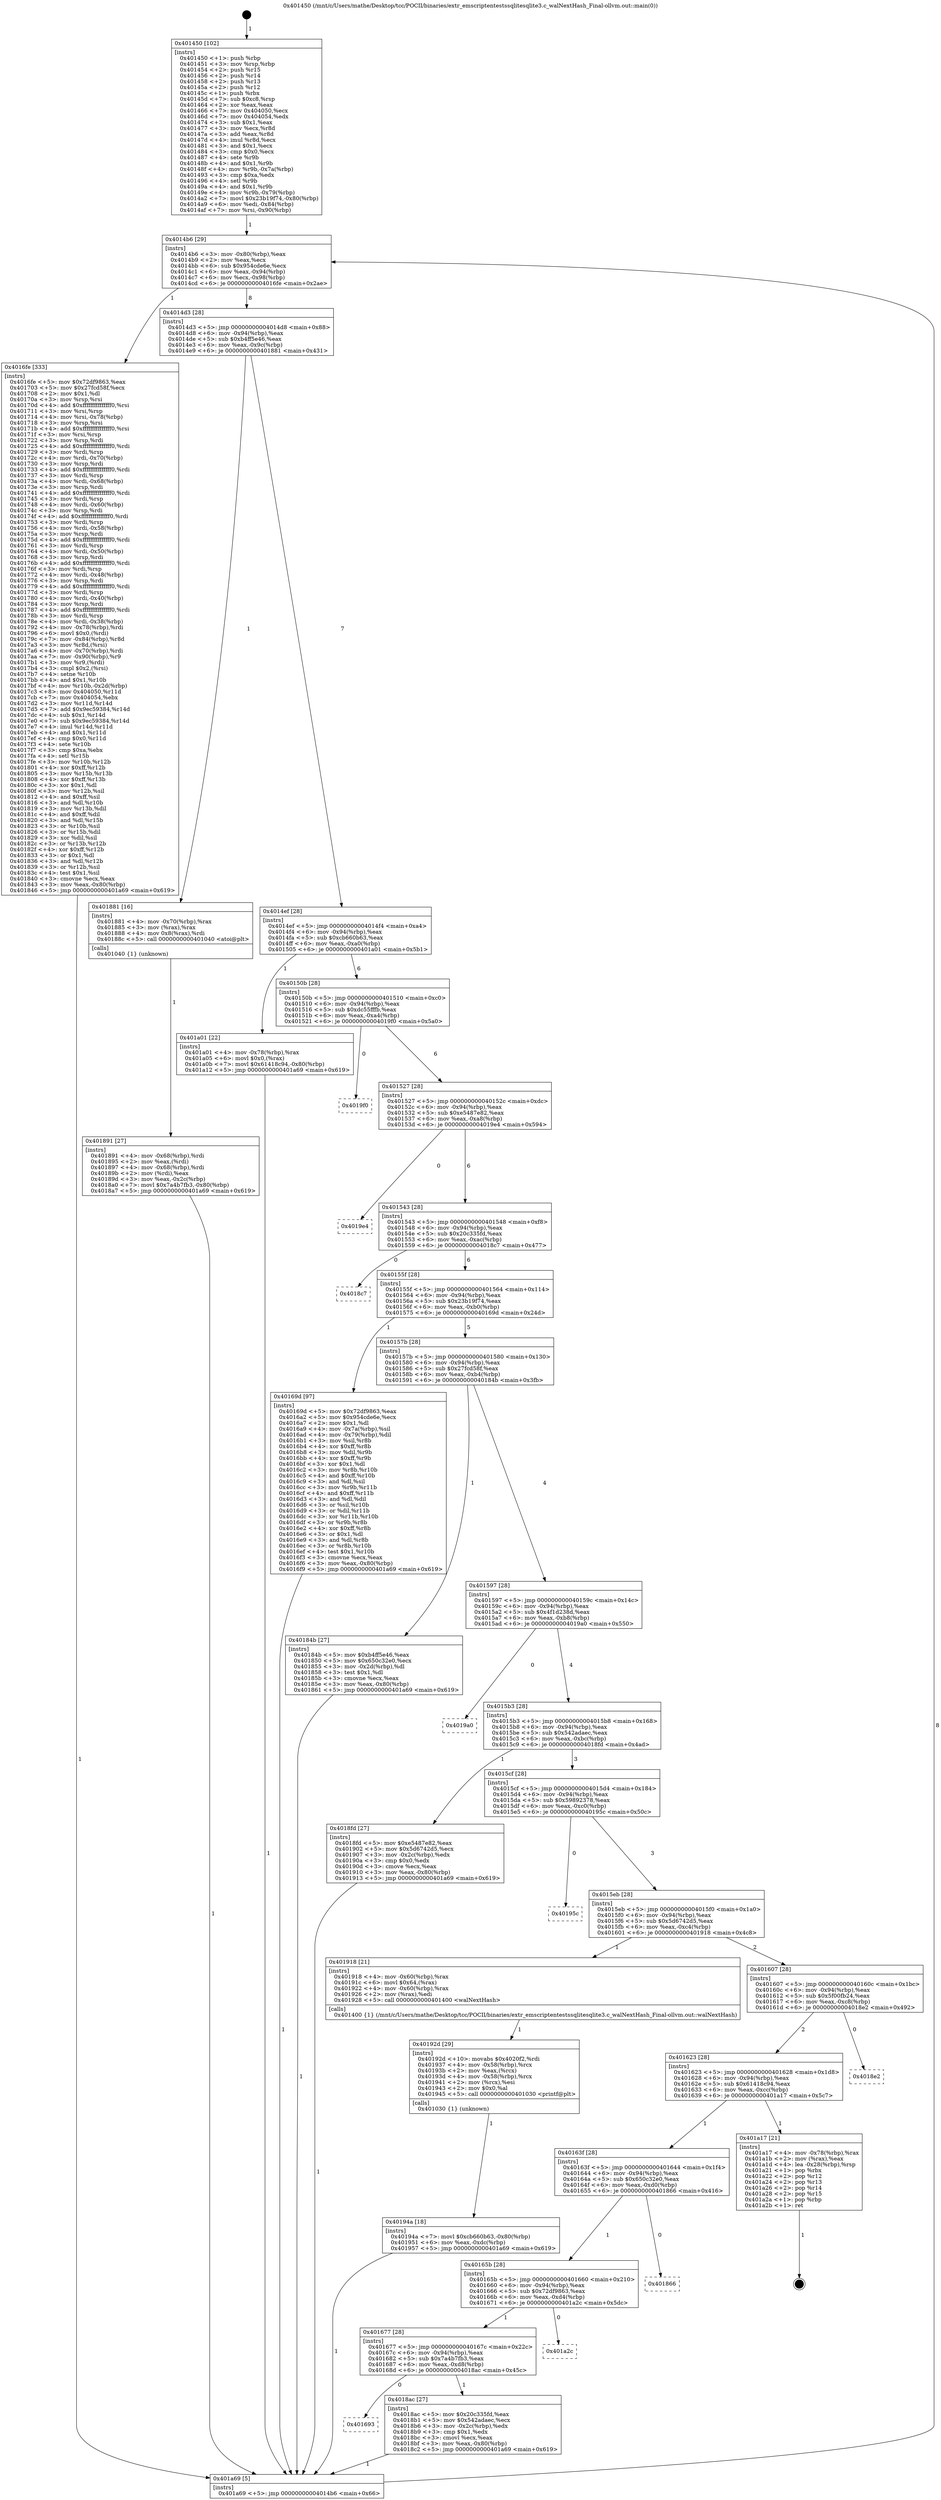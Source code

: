 digraph "0x401450" {
  label = "0x401450 (/mnt/c/Users/mathe/Desktop/tcc/POCII/binaries/extr_emscriptentestssqlitesqlite3.c_walNextHash_Final-ollvm.out::main(0))"
  labelloc = "t"
  node[shape=record]

  Entry [label="",width=0.3,height=0.3,shape=circle,fillcolor=black,style=filled]
  "0x4014b6" [label="{
     0x4014b6 [29]\l
     | [instrs]\l
     &nbsp;&nbsp;0x4014b6 \<+3\>: mov -0x80(%rbp),%eax\l
     &nbsp;&nbsp;0x4014b9 \<+2\>: mov %eax,%ecx\l
     &nbsp;&nbsp;0x4014bb \<+6\>: sub $0x954cde6e,%ecx\l
     &nbsp;&nbsp;0x4014c1 \<+6\>: mov %eax,-0x94(%rbp)\l
     &nbsp;&nbsp;0x4014c7 \<+6\>: mov %ecx,-0x98(%rbp)\l
     &nbsp;&nbsp;0x4014cd \<+6\>: je 00000000004016fe \<main+0x2ae\>\l
  }"]
  "0x4016fe" [label="{
     0x4016fe [333]\l
     | [instrs]\l
     &nbsp;&nbsp;0x4016fe \<+5\>: mov $0x72df9863,%eax\l
     &nbsp;&nbsp;0x401703 \<+5\>: mov $0x27fcd58f,%ecx\l
     &nbsp;&nbsp;0x401708 \<+2\>: mov $0x1,%dl\l
     &nbsp;&nbsp;0x40170a \<+3\>: mov %rsp,%rsi\l
     &nbsp;&nbsp;0x40170d \<+4\>: add $0xfffffffffffffff0,%rsi\l
     &nbsp;&nbsp;0x401711 \<+3\>: mov %rsi,%rsp\l
     &nbsp;&nbsp;0x401714 \<+4\>: mov %rsi,-0x78(%rbp)\l
     &nbsp;&nbsp;0x401718 \<+3\>: mov %rsp,%rsi\l
     &nbsp;&nbsp;0x40171b \<+4\>: add $0xfffffffffffffff0,%rsi\l
     &nbsp;&nbsp;0x40171f \<+3\>: mov %rsi,%rsp\l
     &nbsp;&nbsp;0x401722 \<+3\>: mov %rsp,%rdi\l
     &nbsp;&nbsp;0x401725 \<+4\>: add $0xfffffffffffffff0,%rdi\l
     &nbsp;&nbsp;0x401729 \<+3\>: mov %rdi,%rsp\l
     &nbsp;&nbsp;0x40172c \<+4\>: mov %rdi,-0x70(%rbp)\l
     &nbsp;&nbsp;0x401730 \<+3\>: mov %rsp,%rdi\l
     &nbsp;&nbsp;0x401733 \<+4\>: add $0xfffffffffffffff0,%rdi\l
     &nbsp;&nbsp;0x401737 \<+3\>: mov %rdi,%rsp\l
     &nbsp;&nbsp;0x40173a \<+4\>: mov %rdi,-0x68(%rbp)\l
     &nbsp;&nbsp;0x40173e \<+3\>: mov %rsp,%rdi\l
     &nbsp;&nbsp;0x401741 \<+4\>: add $0xfffffffffffffff0,%rdi\l
     &nbsp;&nbsp;0x401745 \<+3\>: mov %rdi,%rsp\l
     &nbsp;&nbsp;0x401748 \<+4\>: mov %rdi,-0x60(%rbp)\l
     &nbsp;&nbsp;0x40174c \<+3\>: mov %rsp,%rdi\l
     &nbsp;&nbsp;0x40174f \<+4\>: add $0xfffffffffffffff0,%rdi\l
     &nbsp;&nbsp;0x401753 \<+3\>: mov %rdi,%rsp\l
     &nbsp;&nbsp;0x401756 \<+4\>: mov %rdi,-0x58(%rbp)\l
     &nbsp;&nbsp;0x40175a \<+3\>: mov %rsp,%rdi\l
     &nbsp;&nbsp;0x40175d \<+4\>: add $0xfffffffffffffff0,%rdi\l
     &nbsp;&nbsp;0x401761 \<+3\>: mov %rdi,%rsp\l
     &nbsp;&nbsp;0x401764 \<+4\>: mov %rdi,-0x50(%rbp)\l
     &nbsp;&nbsp;0x401768 \<+3\>: mov %rsp,%rdi\l
     &nbsp;&nbsp;0x40176b \<+4\>: add $0xfffffffffffffff0,%rdi\l
     &nbsp;&nbsp;0x40176f \<+3\>: mov %rdi,%rsp\l
     &nbsp;&nbsp;0x401772 \<+4\>: mov %rdi,-0x48(%rbp)\l
     &nbsp;&nbsp;0x401776 \<+3\>: mov %rsp,%rdi\l
     &nbsp;&nbsp;0x401779 \<+4\>: add $0xfffffffffffffff0,%rdi\l
     &nbsp;&nbsp;0x40177d \<+3\>: mov %rdi,%rsp\l
     &nbsp;&nbsp;0x401780 \<+4\>: mov %rdi,-0x40(%rbp)\l
     &nbsp;&nbsp;0x401784 \<+3\>: mov %rsp,%rdi\l
     &nbsp;&nbsp;0x401787 \<+4\>: add $0xfffffffffffffff0,%rdi\l
     &nbsp;&nbsp;0x40178b \<+3\>: mov %rdi,%rsp\l
     &nbsp;&nbsp;0x40178e \<+4\>: mov %rdi,-0x38(%rbp)\l
     &nbsp;&nbsp;0x401792 \<+4\>: mov -0x78(%rbp),%rdi\l
     &nbsp;&nbsp;0x401796 \<+6\>: movl $0x0,(%rdi)\l
     &nbsp;&nbsp;0x40179c \<+7\>: mov -0x84(%rbp),%r8d\l
     &nbsp;&nbsp;0x4017a3 \<+3\>: mov %r8d,(%rsi)\l
     &nbsp;&nbsp;0x4017a6 \<+4\>: mov -0x70(%rbp),%rdi\l
     &nbsp;&nbsp;0x4017aa \<+7\>: mov -0x90(%rbp),%r9\l
     &nbsp;&nbsp;0x4017b1 \<+3\>: mov %r9,(%rdi)\l
     &nbsp;&nbsp;0x4017b4 \<+3\>: cmpl $0x2,(%rsi)\l
     &nbsp;&nbsp;0x4017b7 \<+4\>: setne %r10b\l
     &nbsp;&nbsp;0x4017bb \<+4\>: and $0x1,%r10b\l
     &nbsp;&nbsp;0x4017bf \<+4\>: mov %r10b,-0x2d(%rbp)\l
     &nbsp;&nbsp;0x4017c3 \<+8\>: mov 0x404050,%r11d\l
     &nbsp;&nbsp;0x4017cb \<+7\>: mov 0x404054,%ebx\l
     &nbsp;&nbsp;0x4017d2 \<+3\>: mov %r11d,%r14d\l
     &nbsp;&nbsp;0x4017d5 \<+7\>: add $0x9ec59384,%r14d\l
     &nbsp;&nbsp;0x4017dc \<+4\>: sub $0x1,%r14d\l
     &nbsp;&nbsp;0x4017e0 \<+7\>: sub $0x9ec59384,%r14d\l
     &nbsp;&nbsp;0x4017e7 \<+4\>: imul %r14d,%r11d\l
     &nbsp;&nbsp;0x4017eb \<+4\>: and $0x1,%r11d\l
     &nbsp;&nbsp;0x4017ef \<+4\>: cmp $0x0,%r11d\l
     &nbsp;&nbsp;0x4017f3 \<+4\>: sete %r10b\l
     &nbsp;&nbsp;0x4017f7 \<+3\>: cmp $0xa,%ebx\l
     &nbsp;&nbsp;0x4017fa \<+4\>: setl %r15b\l
     &nbsp;&nbsp;0x4017fe \<+3\>: mov %r10b,%r12b\l
     &nbsp;&nbsp;0x401801 \<+4\>: xor $0xff,%r12b\l
     &nbsp;&nbsp;0x401805 \<+3\>: mov %r15b,%r13b\l
     &nbsp;&nbsp;0x401808 \<+4\>: xor $0xff,%r13b\l
     &nbsp;&nbsp;0x40180c \<+3\>: xor $0x1,%dl\l
     &nbsp;&nbsp;0x40180f \<+3\>: mov %r12b,%sil\l
     &nbsp;&nbsp;0x401812 \<+4\>: and $0xff,%sil\l
     &nbsp;&nbsp;0x401816 \<+3\>: and %dl,%r10b\l
     &nbsp;&nbsp;0x401819 \<+3\>: mov %r13b,%dil\l
     &nbsp;&nbsp;0x40181c \<+4\>: and $0xff,%dil\l
     &nbsp;&nbsp;0x401820 \<+3\>: and %dl,%r15b\l
     &nbsp;&nbsp;0x401823 \<+3\>: or %r10b,%sil\l
     &nbsp;&nbsp;0x401826 \<+3\>: or %r15b,%dil\l
     &nbsp;&nbsp;0x401829 \<+3\>: xor %dil,%sil\l
     &nbsp;&nbsp;0x40182c \<+3\>: or %r13b,%r12b\l
     &nbsp;&nbsp;0x40182f \<+4\>: xor $0xff,%r12b\l
     &nbsp;&nbsp;0x401833 \<+3\>: or $0x1,%dl\l
     &nbsp;&nbsp;0x401836 \<+3\>: and %dl,%r12b\l
     &nbsp;&nbsp;0x401839 \<+3\>: or %r12b,%sil\l
     &nbsp;&nbsp;0x40183c \<+4\>: test $0x1,%sil\l
     &nbsp;&nbsp;0x401840 \<+3\>: cmovne %ecx,%eax\l
     &nbsp;&nbsp;0x401843 \<+3\>: mov %eax,-0x80(%rbp)\l
     &nbsp;&nbsp;0x401846 \<+5\>: jmp 0000000000401a69 \<main+0x619\>\l
  }"]
  "0x4014d3" [label="{
     0x4014d3 [28]\l
     | [instrs]\l
     &nbsp;&nbsp;0x4014d3 \<+5\>: jmp 00000000004014d8 \<main+0x88\>\l
     &nbsp;&nbsp;0x4014d8 \<+6\>: mov -0x94(%rbp),%eax\l
     &nbsp;&nbsp;0x4014de \<+5\>: sub $0xb4ff5e46,%eax\l
     &nbsp;&nbsp;0x4014e3 \<+6\>: mov %eax,-0x9c(%rbp)\l
     &nbsp;&nbsp;0x4014e9 \<+6\>: je 0000000000401881 \<main+0x431\>\l
  }"]
  Exit [label="",width=0.3,height=0.3,shape=circle,fillcolor=black,style=filled,peripheries=2]
  "0x401881" [label="{
     0x401881 [16]\l
     | [instrs]\l
     &nbsp;&nbsp;0x401881 \<+4\>: mov -0x70(%rbp),%rax\l
     &nbsp;&nbsp;0x401885 \<+3\>: mov (%rax),%rax\l
     &nbsp;&nbsp;0x401888 \<+4\>: mov 0x8(%rax),%rdi\l
     &nbsp;&nbsp;0x40188c \<+5\>: call 0000000000401040 \<atoi@plt\>\l
     | [calls]\l
     &nbsp;&nbsp;0x401040 \{1\} (unknown)\l
  }"]
  "0x4014ef" [label="{
     0x4014ef [28]\l
     | [instrs]\l
     &nbsp;&nbsp;0x4014ef \<+5\>: jmp 00000000004014f4 \<main+0xa4\>\l
     &nbsp;&nbsp;0x4014f4 \<+6\>: mov -0x94(%rbp),%eax\l
     &nbsp;&nbsp;0x4014fa \<+5\>: sub $0xcb660b63,%eax\l
     &nbsp;&nbsp;0x4014ff \<+6\>: mov %eax,-0xa0(%rbp)\l
     &nbsp;&nbsp;0x401505 \<+6\>: je 0000000000401a01 \<main+0x5b1\>\l
  }"]
  "0x40194a" [label="{
     0x40194a [18]\l
     | [instrs]\l
     &nbsp;&nbsp;0x40194a \<+7\>: movl $0xcb660b63,-0x80(%rbp)\l
     &nbsp;&nbsp;0x401951 \<+6\>: mov %eax,-0xdc(%rbp)\l
     &nbsp;&nbsp;0x401957 \<+5\>: jmp 0000000000401a69 \<main+0x619\>\l
  }"]
  "0x401a01" [label="{
     0x401a01 [22]\l
     | [instrs]\l
     &nbsp;&nbsp;0x401a01 \<+4\>: mov -0x78(%rbp),%rax\l
     &nbsp;&nbsp;0x401a05 \<+6\>: movl $0x0,(%rax)\l
     &nbsp;&nbsp;0x401a0b \<+7\>: movl $0x61418c94,-0x80(%rbp)\l
     &nbsp;&nbsp;0x401a12 \<+5\>: jmp 0000000000401a69 \<main+0x619\>\l
  }"]
  "0x40150b" [label="{
     0x40150b [28]\l
     | [instrs]\l
     &nbsp;&nbsp;0x40150b \<+5\>: jmp 0000000000401510 \<main+0xc0\>\l
     &nbsp;&nbsp;0x401510 \<+6\>: mov -0x94(%rbp),%eax\l
     &nbsp;&nbsp;0x401516 \<+5\>: sub $0xdc55fffb,%eax\l
     &nbsp;&nbsp;0x40151b \<+6\>: mov %eax,-0xa4(%rbp)\l
     &nbsp;&nbsp;0x401521 \<+6\>: je 00000000004019f0 \<main+0x5a0\>\l
  }"]
  "0x40192d" [label="{
     0x40192d [29]\l
     | [instrs]\l
     &nbsp;&nbsp;0x40192d \<+10\>: movabs $0x4020f2,%rdi\l
     &nbsp;&nbsp;0x401937 \<+4\>: mov -0x58(%rbp),%rcx\l
     &nbsp;&nbsp;0x40193b \<+2\>: mov %eax,(%rcx)\l
     &nbsp;&nbsp;0x40193d \<+4\>: mov -0x58(%rbp),%rcx\l
     &nbsp;&nbsp;0x401941 \<+2\>: mov (%rcx),%esi\l
     &nbsp;&nbsp;0x401943 \<+2\>: mov $0x0,%al\l
     &nbsp;&nbsp;0x401945 \<+5\>: call 0000000000401030 \<printf@plt\>\l
     | [calls]\l
     &nbsp;&nbsp;0x401030 \{1\} (unknown)\l
  }"]
  "0x4019f0" [label="{
     0x4019f0\l
  }", style=dashed]
  "0x401527" [label="{
     0x401527 [28]\l
     | [instrs]\l
     &nbsp;&nbsp;0x401527 \<+5\>: jmp 000000000040152c \<main+0xdc\>\l
     &nbsp;&nbsp;0x40152c \<+6\>: mov -0x94(%rbp),%eax\l
     &nbsp;&nbsp;0x401532 \<+5\>: sub $0xe5487e82,%eax\l
     &nbsp;&nbsp;0x401537 \<+6\>: mov %eax,-0xa8(%rbp)\l
     &nbsp;&nbsp;0x40153d \<+6\>: je 00000000004019e4 \<main+0x594\>\l
  }"]
  "0x401693" [label="{
     0x401693\l
  }", style=dashed]
  "0x4019e4" [label="{
     0x4019e4\l
  }", style=dashed]
  "0x401543" [label="{
     0x401543 [28]\l
     | [instrs]\l
     &nbsp;&nbsp;0x401543 \<+5\>: jmp 0000000000401548 \<main+0xf8\>\l
     &nbsp;&nbsp;0x401548 \<+6\>: mov -0x94(%rbp),%eax\l
     &nbsp;&nbsp;0x40154e \<+5\>: sub $0x20c335fd,%eax\l
     &nbsp;&nbsp;0x401553 \<+6\>: mov %eax,-0xac(%rbp)\l
     &nbsp;&nbsp;0x401559 \<+6\>: je 00000000004018c7 \<main+0x477\>\l
  }"]
  "0x4018ac" [label="{
     0x4018ac [27]\l
     | [instrs]\l
     &nbsp;&nbsp;0x4018ac \<+5\>: mov $0x20c335fd,%eax\l
     &nbsp;&nbsp;0x4018b1 \<+5\>: mov $0x542adaec,%ecx\l
     &nbsp;&nbsp;0x4018b6 \<+3\>: mov -0x2c(%rbp),%edx\l
     &nbsp;&nbsp;0x4018b9 \<+3\>: cmp $0x1,%edx\l
     &nbsp;&nbsp;0x4018bc \<+3\>: cmovl %ecx,%eax\l
     &nbsp;&nbsp;0x4018bf \<+3\>: mov %eax,-0x80(%rbp)\l
     &nbsp;&nbsp;0x4018c2 \<+5\>: jmp 0000000000401a69 \<main+0x619\>\l
  }"]
  "0x4018c7" [label="{
     0x4018c7\l
  }", style=dashed]
  "0x40155f" [label="{
     0x40155f [28]\l
     | [instrs]\l
     &nbsp;&nbsp;0x40155f \<+5\>: jmp 0000000000401564 \<main+0x114\>\l
     &nbsp;&nbsp;0x401564 \<+6\>: mov -0x94(%rbp),%eax\l
     &nbsp;&nbsp;0x40156a \<+5\>: sub $0x23b19f74,%eax\l
     &nbsp;&nbsp;0x40156f \<+6\>: mov %eax,-0xb0(%rbp)\l
     &nbsp;&nbsp;0x401575 \<+6\>: je 000000000040169d \<main+0x24d\>\l
  }"]
  "0x401677" [label="{
     0x401677 [28]\l
     | [instrs]\l
     &nbsp;&nbsp;0x401677 \<+5\>: jmp 000000000040167c \<main+0x22c\>\l
     &nbsp;&nbsp;0x40167c \<+6\>: mov -0x94(%rbp),%eax\l
     &nbsp;&nbsp;0x401682 \<+5\>: sub $0x7a4b7fb3,%eax\l
     &nbsp;&nbsp;0x401687 \<+6\>: mov %eax,-0xd8(%rbp)\l
     &nbsp;&nbsp;0x40168d \<+6\>: je 00000000004018ac \<main+0x45c\>\l
  }"]
  "0x40169d" [label="{
     0x40169d [97]\l
     | [instrs]\l
     &nbsp;&nbsp;0x40169d \<+5\>: mov $0x72df9863,%eax\l
     &nbsp;&nbsp;0x4016a2 \<+5\>: mov $0x954cde6e,%ecx\l
     &nbsp;&nbsp;0x4016a7 \<+2\>: mov $0x1,%dl\l
     &nbsp;&nbsp;0x4016a9 \<+4\>: mov -0x7a(%rbp),%sil\l
     &nbsp;&nbsp;0x4016ad \<+4\>: mov -0x79(%rbp),%dil\l
     &nbsp;&nbsp;0x4016b1 \<+3\>: mov %sil,%r8b\l
     &nbsp;&nbsp;0x4016b4 \<+4\>: xor $0xff,%r8b\l
     &nbsp;&nbsp;0x4016b8 \<+3\>: mov %dil,%r9b\l
     &nbsp;&nbsp;0x4016bb \<+4\>: xor $0xff,%r9b\l
     &nbsp;&nbsp;0x4016bf \<+3\>: xor $0x1,%dl\l
     &nbsp;&nbsp;0x4016c2 \<+3\>: mov %r8b,%r10b\l
     &nbsp;&nbsp;0x4016c5 \<+4\>: and $0xff,%r10b\l
     &nbsp;&nbsp;0x4016c9 \<+3\>: and %dl,%sil\l
     &nbsp;&nbsp;0x4016cc \<+3\>: mov %r9b,%r11b\l
     &nbsp;&nbsp;0x4016cf \<+4\>: and $0xff,%r11b\l
     &nbsp;&nbsp;0x4016d3 \<+3\>: and %dl,%dil\l
     &nbsp;&nbsp;0x4016d6 \<+3\>: or %sil,%r10b\l
     &nbsp;&nbsp;0x4016d9 \<+3\>: or %dil,%r11b\l
     &nbsp;&nbsp;0x4016dc \<+3\>: xor %r11b,%r10b\l
     &nbsp;&nbsp;0x4016df \<+3\>: or %r9b,%r8b\l
     &nbsp;&nbsp;0x4016e2 \<+4\>: xor $0xff,%r8b\l
     &nbsp;&nbsp;0x4016e6 \<+3\>: or $0x1,%dl\l
     &nbsp;&nbsp;0x4016e9 \<+3\>: and %dl,%r8b\l
     &nbsp;&nbsp;0x4016ec \<+3\>: or %r8b,%r10b\l
     &nbsp;&nbsp;0x4016ef \<+4\>: test $0x1,%r10b\l
     &nbsp;&nbsp;0x4016f3 \<+3\>: cmovne %ecx,%eax\l
     &nbsp;&nbsp;0x4016f6 \<+3\>: mov %eax,-0x80(%rbp)\l
     &nbsp;&nbsp;0x4016f9 \<+5\>: jmp 0000000000401a69 \<main+0x619\>\l
  }"]
  "0x40157b" [label="{
     0x40157b [28]\l
     | [instrs]\l
     &nbsp;&nbsp;0x40157b \<+5\>: jmp 0000000000401580 \<main+0x130\>\l
     &nbsp;&nbsp;0x401580 \<+6\>: mov -0x94(%rbp),%eax\l
     &nbsp;&nbsp;0x401586 \<+5\>: sub $0x27fcd58f,%eax\l
     &nbsp;&nbsp;0x40158b \<+6\>: mov %eax,-0xb4(%rbp)\l
     &nbsp;&nbsp;0x401591 \<+6\>: je 000000000040184b \<main+0x3fb\>\l
  }"]
  "0x401a69" [label="{
     0x401a69 [5]\l
     | [instrs]\l
     &nbsp;&nbsp;0x401a69 \<+5\>: jmp 00000000004014b6 \<main+0x66\>\l
  }"]
  "0x401450" [label="{
     0x401450 [102]\l
     | [instrs]\l
     &nbsp;&nbsp;0x401450 \<+1\>: push %rbp\l
     &nbsp;&nbsp;0x401451 \<+3\>: mov %rsp,%rbp\l
     &nbsp;&nbsp;0x401454 \<+2\>: push %r15\l
     &nbsp;&nbsp;0x401456 \<+2\>: push %r14\l
     &nbsp;&nbsp;0x401458 \<+2\>: push %r13\l
     &nbsp;&nbsp;0x40145a \<+2\>: push %r12\l
     &nbsp;&nbsp;0x40145c \<+1\>: push %rbx\l
     &nbsp;&nbsp;0x40145d \<+7\>: sub $0xc8,%rsp\l
     &nbsp;&nbsp;0x401464 \<+2\>: xor %eax,%eax\l
     &nbsp;&nbsp;0x401466 \<+7\>: mov 0x404050,%ecx\l
     &nbsp;&nbsp;0x40146d \<+7\>: mov 0x404054,%edx\l
     &nbsp;&nbsp;0x401474 \<+3\>: sub $0x1,%eax\l
     &nbsp;&nbsp;0x401477 \<+3\>: mov %ecx,%r8d\l
     &nbsp;&nbsp;0x40147a \<+3\>: add %eax,%r8d\l
     &nbsp;&nbsp;0x40147d \<+4\>: imul %r8d,%ecx\l
     &nbsp;&nbsp;0x401481 \<+3\>: and $0x1,%ecx\l
     &nbsp;&nbsp;0x401484 \<+3\>: cmp $0x0,%ecx\l
     &nbsp;&nbsp;0x401487 \<+4\>: sete %r9b\l
     &nbsp;&nbsp;0x40148b \<+4\>: and $0x1,%r9b\l
     &nbsp;&nbsp;0x40148f \<+4\>: mov %r9b,-0x7a(%rbp)\l
     &nbsp;&nbsp;0x401493 \<+3\>: cmp $0xa,%edx\l
     &nbsp;&nbsp;0x401496 \<+4\>: setl %r9b\l
     &nbsp;&nbsp;0x40149a \<+4\>: and $0x1,%r9b\l
     &nbsp;&nbsp;0x40149e \<+4\>: mov %r9b,-0x79(%rbp)\l
     &nbsp;&nbsp;0x4014a2 \<+7\>: movl $0x23b19f74,-0x80(%rbp)\l
     &nbsp;&nbsp;0x4014a9 \<+6\>: mov %edi,-0x84(%rbp)\l
     &nbsp;&nbsp;0x4014af \<+7\>: mov %rsi,-0x90(%rbp)\l
  }"]
  "0x401a2c" [label="{
     0x401a2c\l
  }", style=dashed]
  "0x40165b" [label="{
     0x40165b [28]\l
     | [instrs]\l
     &nbsp;&nbsp;0x40165b \<+5\>: jmp 0000000000401660 \<main+0x210\>\l
     &nbsp;&nbsp;0x401660 \<+6\>: mov -0x94(%rbp),%eax\l
     &nbsp;&nbsp;0x401666 \<+5\>: sub $0x72df9863,%eax\l
     &nbsp;&nbsp;0x40166b \<+6\>: mov %eax,-0xd4(%rbp)\l
     &nbsp;&nbsp;0x401671 \<+6\>: je 0000000000401a2c \<main+0x5dc\>\l
  }"]
  "0x40184b" [label="{
     0x40184b [27]\l
     | [instrs]\l
     &nbsp;&nbsp;0x40184b \<+5\>: mov $0xb4ff5e46,%eax\l
     &nbsp;&nbsp;0x401850 \<+5\>: mov $0x650c32e0,%ecx\l
     &nbsp;&nbsp;0x401855 \<+3\>: mov -0x2d(%rbp),%dl\l
     &nbsp;&nbsp;0x401858 \<+3\>: test $0x1,%dl\l
     &nbsp;&nbsp;0x40185b \<+3\>: cmovne %ecx,%eax\l
     &nbsp;&nbsp;0x40185e \<+3\>: mov %eax,-0x80(%rbp)\l
     &nbsp;&nbsp;0x401861 \<+5\>: jmp 0000000000401a69 \<main+0x619\>\l
  }"]
  "0x401597" [label="{
     0x401597 [28]\l
     | [instrs]\l
     &nbsp;&nbsp;0x401597 \<+5\>: jmp 000000000040159c \<main+0x14c\>\l
     &nbsp;&nbsp;0x40159c \<+6\>: mov -0x94(%rbp),%eax\l
     &nbsp;&nbsp;0x4015a2 \<+5\>: sub $0x4f1d238d,%eax\l
     &nbsp;&nbsp;0x4015a7 \<+6\>: mov %eax,-0xb8(%rbp)\l
     &nbsp;&nbsp;0x4015ad \<+6\>: je 00000000004019a0 \<main+0x550\>\l
  }"]
  "0x401891" [label="{
     0x401891 [27]\l
     | [instrs]\l
     &nbsp;&nbsp;0x401891 \<+4\>: mov -0x68(%rbp),%rdi\l
     &nbsp;&nbsp;0x401895 \<+2\>: mov %eax,(%rdi)\l
     &nbsp;&nbsp;0x401897 \<+4\>: mov -0x68(%rbp),%rdi\l
     &nbsp;&nbsp;0x40189b \<+2\>: mov (%rdi),%eax\l
     &nbsp;&nbsp;0x40189d \<+3\>: mov %eax,-0x2c(%rbp)\l
     &nbsp;&nbsp;0x4018a0 \<+7\>: movl $0x7a4b7fb3,-0x80(%rbp)\l
     &nbsp;&nbsp;0x4018a7 \<+5\>: jmp 0000000000401a69 \<main+0x619\>\l
  }"]
  "0x401866" [label="{
     0x401866\l
  }", style=dashed]
  "0x4019a0" [label="{
     0x4019a0\l
  }", style=dashed]
  "0x4015b3" [label="{
     0x4015b3 [28]\l
     | [instrs]\l
     &nbsp;&nbsp;0x4015b3 \<+5\>: jmp 00000000004015b8 \<main+0x168\>\l
     &nbsp;&nbsp;0x4015b8 \<+6\>: mov -0x94(%rbp),%eax\l
     &nbsp;&nbsp;0x4015be \<+5\>: sub $0x542adaec,%eax\l
     &nbsp;&nbsp;0x4015c3 \<+6\>: mov %eax,-0xbc(%rbp)\l
     &nbsp;&nbsp;0x4015c9 \<+6\>: je 00000000004018fd \<main+0x4ad\>\l
  }"]
  "0x40163f" [label="{
     0x40163f [28]\l
     | [instrs]\l
     &nbsp;&nbsp;0x40163f \<+5\>: jmp 0000000000401644 \<main+0x1f4\>\l
     &nbsp;&nbsp;0x401644 \<+6\>: mov -0x94(%rbp),%eax\l
     &nbsp;&nbsp;0x40164a \<+5\>: sub $0x650c32e0,%eax\l
     &nbsp;&nbsp;0x40164f \<+6\>: mov %eax,-0xd0(%rbp)\l
     &nbsp;&nbsp;0x401655 \<+6\>: je 0000000000401866 \<main+0x416\>\l
  }"]
  "0x4018fd" [label="{
     0x4018fd [27]\l
     | [instrs]\l
     &nbsp;&nbsp;0x4018fd \<+5\>: mov $0xe5487e82,%eax\l
     &nbsp;&nbsp;0x401902 \<+5\>: mov $0x5d6742d5,%ecx\l
     &nbsp;&nbsp;0x401907 \<+3\>: mov -0x2c(%rbp),%edx\l
     &nbsp;&nbsp;0x40190a \<+3\>: cmp $0x0,%edx\l
     &nbsp;&nbsp;0x40190d \<+3\>: cmove %ecx,%eax\l
     &nbsp;&nbsp;0x401910 \<+3\>: mov %eax,-0x80(%rbp)\l
     &nbsp;&nbsp;0x401913 \<+5\>: jmp 0000000000401a69 \<main+0x619\>\l
  }"]
  "0x4015cf" [label="{
     0x4015cf [28]\l
     | [instrs]\l
     &nbsp;&nbsp;0x4015cf \<+5\>: jmp 00000000004015d4 \<main+0x184\>\l
     &nbsp;&nbsp;0x4015d4 \<+6\>: mov -0x94(%rbp),%eax\l
     &nbsp;&nbsp;0x4015da \<+5\>: sub $0x59892378,%eax\l
     &nbsp;&nbsp;0x4015df \<+6\>: mov %eax,-0xc0(%rbp)\l
     &nbsp;&nbsp;0x4015e5 \<+6\>: je 000000000040195c \<main+0x50c\>\l
  }"]
  "0x401a17" [label="{
     0x401a17 [21]\l
     | [instrs]\l
     &nbsp;&nbsp;0x401a17 \<+4\>: mov -0x78(%rbp),%rax\l
     &nbsp;&nbsp;0x401a1b \<+2\>: mov (%rax),%eax\l
     &nbsp;&nbsp;0x401a1d \<+4\>: lea -0x28(%rbp),%rsp\l
     &nbsp;&nbsp;0x401a21 \<+1\>: pop %rbx\l
     &nbsp;&nbsp;0x401a22 \<+2\>: pop %r12\l
     &nbsp;&nbsp;0x401a24 \<+2\>: pop %r13\l
     &nbsp;&nbsp;0x401a26 \<+2\>: pop %r14\l
     &nbsp;&nbsp;0x401a28 \<+2\>: pop %r15\l
     &nbsp;&nbsp;0x401a2a \<+1\>: pop %rbp\l
     &nbsp;&nbsp;0x401a2b \<+1\>: ret\l
  }"]
  "0x40195c" [label="{
     0x40195c\l
  }", style=dashed]
  "0x4015eb" [label="{
     0x4015eb [28]\l
     | [instrs]\l
     &nbsp;&nbsp;0x4015eb \<+5\>: jmp 00000000004015f0 \<main+0x1a0\>\l
     &nbsp;&nbsp;0x4015f0 \<+6\>: mov -0x94(%rbp),%eax\l
     &nbsp;&nbsp;0x4015f6 \<+5\>: sub $0x5d6742d5,%eax\l
     &nbsp;&nbsp;0x4015fb \<+6\>: mov %eax,-0xc4(%rbp)\l
     &nbsp;&nbsp;0x401601 \<+6\>: je 0000000000401918 \<main+0x4c8\>\l
  }"]
  "0x401623" [label="{
     0x401623 [28]\l
     | [instrs]\l
     &nbsp;&nbsp;0x401623 \<+5\>: jmp 0000000000401628 \<main+0x1d8\>\l
     &nbsp;&nbsp;0x401628 \<+6\>: mov -0x94(%rbp),%eax\l
     &nbsp;&nbsp;0x40162e \<+5\>: sub $0x61418c94,%eax\l
     &nbsp;&nbsp;0x401633 \<+6\>: mov %eax,-0xcc(%rbp)\l
     &nbsp;&nbsp;0x401639 \<+6\>: je 0000000000401a17 \<main+0x5c7\>\l
  }"]
  "0x401918" [label="{
     0x401918 [21]\l
     | [instrs]\l
     &nbsp;&nbsp;0x401918 \<+4\>: mov -0x60(%rbp),%rax\l
     &nbsp;&nbsp;0x40191c \<+6\>: movl $0x64,(%rax)\l
     &nbsp;&nbsp;0x401922 \<+4\>: mov -0x60(%rbp),%rax\l
     &nbsp;&nbsp;0x401926 \<+2\>: mov (%rax),%edi\l
     &nbsp;&nbsp;0x401928 \<+5\>: call 0000000000401400 \<walNextHash\>\l
     | [calls]\l
     &nbsp;&nbsp;0x401400 \{1\} (/mnt/c/Users/mathe/Desktop/tcc/POCII/binaries/extr_emscriptentestssqlitesqlite3.c_walNextHash_Final-ollvm.out::walNextHash)\l
  }"]
  "0x401607" [label="{
     0x401607 [28]\l
     | [instrs]\l
     &nbsp;&nbsp;0x401607 \<+5\>: jmp 000000000040160c \<main+0x1bc\>\l
     &nbsp;&nbsp;0x40160c \<+6\>: mov -0x94(%rbp),%eax\l
     &nbsp;&nbsp;0x401612 \<+5\>: sub $0x5f00fb24,%eax\l
     &nbsp;&nbsp;0x401617 \<+6\>: mov %eax,-0xc8(%rbp)\l
     &nbsp;&nbsp;0x40161d \<+6\>: je 00000000004018e2 \<main+0x492\>\l
  }"]
  "0x4018e2" [label="{
     0x4018e2\l
  }", style=dashed]
  Entry -> "0x401450" [label=" 1"]
  "0x4014b6" -> "0x4016fe" [label=" 1"]
  "0x4014b6" -> "0x4014d3" [label=" 8"]
  "0x401a17" -> Exit [label=" 1"]
  "0x4014d3" -> "0x401881" [label=" 1"]
  "0x4014d3" -> "0x4014ef" [label=" 7"]
  "0x401a01" -> "0x401a69" [label=" 1"]
  "0x4014ef" -> "0x401a01" [label=" 1"]
  "0x4014ef" -> "0x40150b" [label=" 6"]
  "0x40194a" -> "0x401a69" [label=" 1"]
  "0x40150b" -> "0x4019f0" [label=" 0"]
  "0x40150b" -> "0x401527" [label=" 6"]
  "0x40192d" -> "0x40194a" [label=" 1"]
  "0x401527" -> "0x4019e4" [label=" 0"]
  "0x401527" -> "0x401543" [label=" 6"]
  "0x401918" -> "0x40192d" [label=" 1"]
  "0x401543" -> "0x4018c7" [label=" 0"]
  "0x401543" -> "0x40155f" [label=" 6"]
  "0x4018fd" -> "0x401a69" [label=" 1"]
  "0x40155f" -> "0x40169d" [label=" 1"]
  "0x40155f" -> "0x40157b" [label=" 5"]
  "0x40169d" -> "0x401a69" [label=" 1"]
  "0x401450" -> "0x4014b6" [label=" 1"]
  "0x401a69" -> "0x4014b6" [label=" 8"]
  "0x401677" -> "0x401693" [label=" 0"]
  "0x4016fe" -> "0x401a69" [label=" 1"]
  "0x401677" -> "0x4018ac" [label=" 1"]
  "0x40157b" -> "0x40184b" [label=" 1"]
  "0x40157b" -> "0x401597" [label=" 4"]
  "0x40184b" -> "0x401a69" [label=" 1"]
  "0x401881" -> "0x401891" [label=" 1"]
  "0x401891" -> "0x401a69" [label=" 1"]
  "0x40165b" -> "0x401677" [label=" 1"]
  "0x401597" -> "0x4019a0" [label=" 0"]
  "0x401597" -> "0x4015b3" [label=" 4"]
  "0x40165b" -> "0x401a2c" [label=" 0"]
  "0x4015b3" -> "0x4018fd" [label=" 1"]
  "0x4015b3" -> "0x4015cf" [label=" 3"]
  "0x40163f" -> "0x40165b" [label=" 1"]
  "0x4015cf" -> "0x40195c" [label=" 0"]
  "0x4015cf" -> "0x4015eb" [label=" 3"]
  "0x40163f" -> "0x401866" [label=" 0"]
  "0x4015eb" -> "0x401918" [label=" 1"]
  "0x4015eb" -> "0x401607" [label=" 2"]
  "0x401623" -> "0x40163f" [label=" 1"]
  "0x401607" -> "0x4018e2" [label=" 0"]
  "0x401607" -> "0x401623" [label=" 2"]
  "0x4018ac" -> "0x401a69" [label=" 1"]
  "0x401623" -> "0x401a17" [label=" 1"]
}
